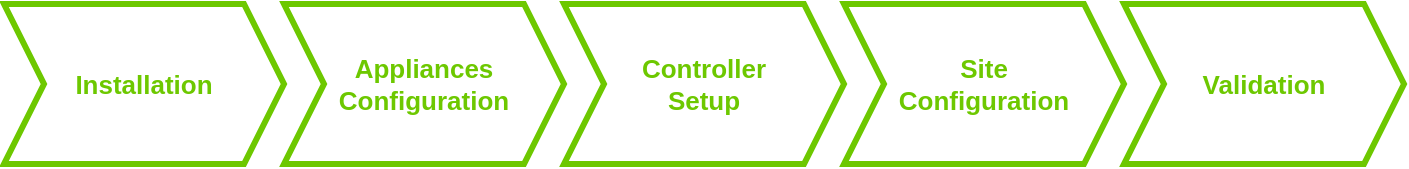 <mxfile version="22.0.3" type="device">
  <diagram name="Page-1" id="CD-6IvyPRPXAj1BLvwi5">
    <mxGraphModel dx="1434" dy="950" grid="1" gridSize="10" guides="1" tooltips="1" connect="1" arrows="1" fold="1" page="1" pageScale="1" pageWidth="827" pageHeight="1169" math="0" shadow="0">
      <root>
        <mxCell id="0" />
        <mxCell id="1" parent="0" />
        <mxCell id="7bnwuF_c8-VsulYnz76i-1" value="Installation" style="shape=step;perimeter=stepPerimeter;whiteSpace=wrap;html=1;fixedSize=1;fillColor=none;strokeWidth=3;strokeColor=#6dc800;fontStyle=1;fontColor=#6dc800;fontSize=13;" vertex="1" parent="1">
          <mxGeometry x="80" y="30" width="140" height="80" as="geometry" />
        </mxCell>
        <mxCell id="7bnwuF_c8-VsulYnz76i-2" value="Appliances&lt;br&gt;Configuration" style="shape=step;perimeter=stepPerimeter;whiteSpace=wrap;html=1;fixedSize=1;fillColor=none;strokeWidth=3;strokeColor=#6dc800;fontStyle=1;fontColor=#6dc800;fontSize=13;" vertex="1" parent="1">
          <mxGeometry x="220" y="30" width="140" height="80" as="geometry" />
        </mxCell>
        <mxCell id="7bnwuF_c8-VsulYnz76i-3" value="Controller&lt;br&gt;Setup" style="shape=step;perimeter=stepPerimeter;whiteSpace=wrap;html=1;fixedSize=1;fillColor=none;strokeWidth=3;strokeColor=#6dc800;fontStyle=1;fontColor=#6dc800;fontSize=13;" vertex="1" parent="1">
          <mxGeometry x="360" y="30" width="140" height="80" as="geometry" />
        </mxCell>
        <mxCell id="7bnwuF_c8-VsulYnz76i-4" value="Site&lt;br&gt;Configuration" style="shape=step;perimeter=stepPerimeter;whiteSpace=wrap;html=1;fixedSize=1;fillColor=none;strokeWidth=3;strokeColor=#6dc800;fontStyle=1;fontColor=#6dc800;fontSize=13;" vertex="1" parent="1">
          <mxGeometry x="500" y="30" width="140" height="80" as="geometry" />
        </mxCell>
        <mxCell id="7bnwuF_c8-VsulYnz76i-5" value="Validation" style="shape=step;perimeter=stepPerimeter;whiteSpace=wrap;html=1;fixedSize=1;fillColor=none;strokeWidth=3;strokeColor=#6dc800;fontStyle=1;fontColor=#6dc800;fontSize=13;" vertex="1" parent="1">
          <mxGeometry x="640" y="30" width="140" height="80" as="geometry" />
        </mxCell>
      </root>
    </mxGraphModel>
  </diagram>
</mxfile>
